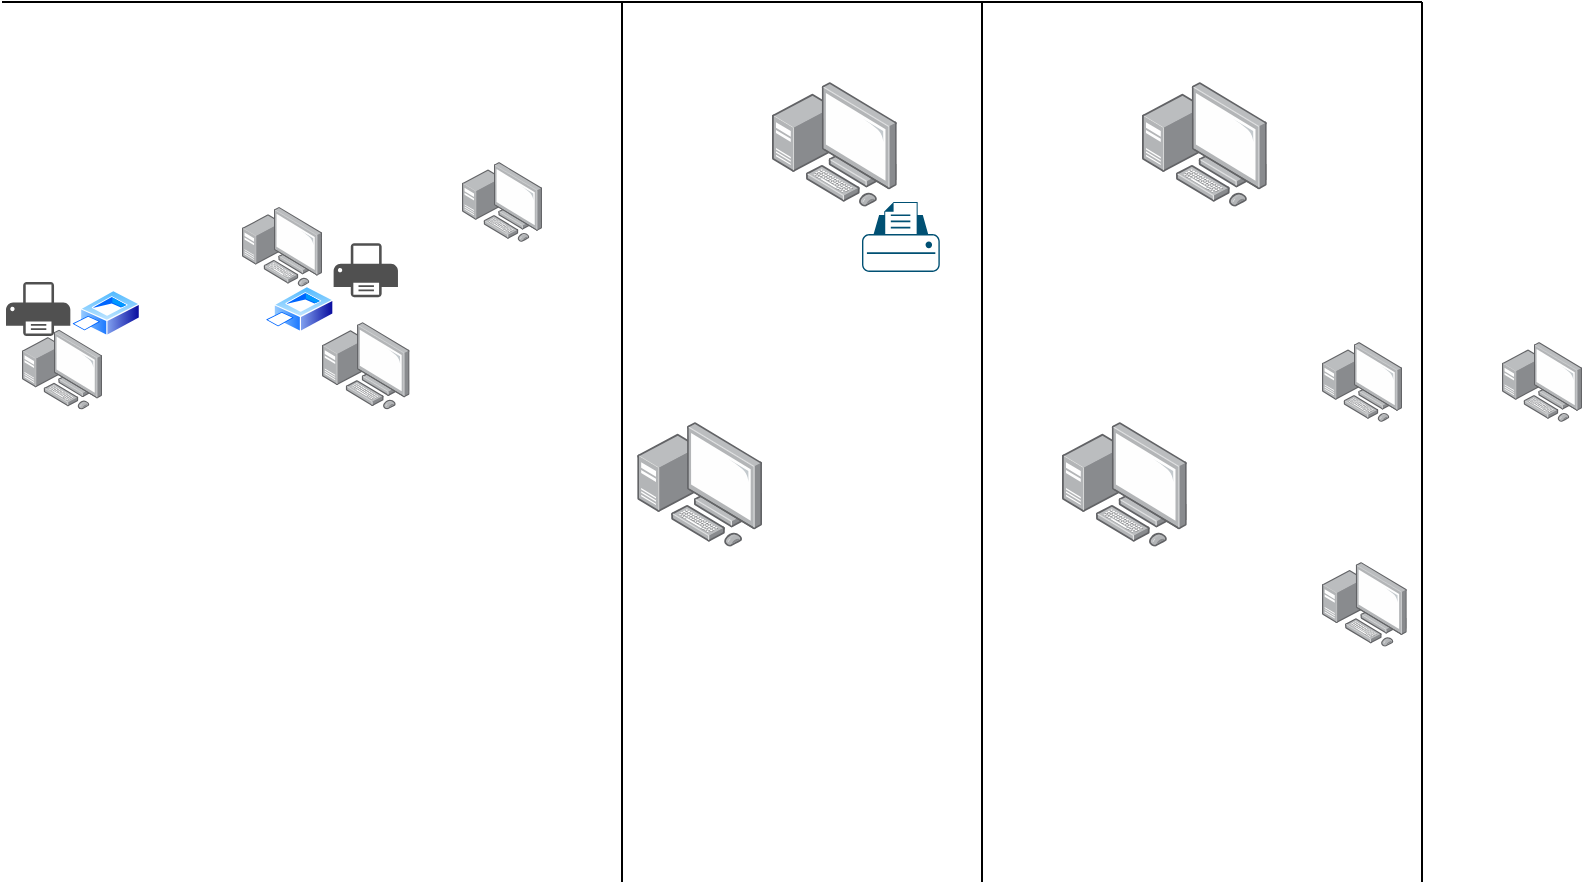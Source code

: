 <mxfile version="22.1.11" type="github">
  <diagram name="Page-1" id="4NyhOxRpybo7_APLJmzr">
    <mxGraphModel dx="1134" dy="957" grid="1" gridSize="10" guides="1" tooltips="1" connect="1" arrows="1" fold="1" page="1" pageScale="1" pageWidth="850" pageHeight="1100" math="0" shadow="0">
      <root>
        <mxCell id="0" />
        <mxCell id="1" parent="0" />
        <mxCell id="tzMBJBVNm4HEO6li2zzV-1" value="" style="endArrow=none;html=1;rounded=0;" edge="1" parent="1">
          <mxGeometry width="50" height="50" relative="1" as="geometry">
            <mxPoint x="750" y="480" as="sourcePoint" />
            <mxPoint x="750" y="40" as="targetPoint" />
          </mxGeometry>
        </mxCell>
        <mxCell id="tzMBJBVNm4HEO6li2zzV-2" value="" style="endArrow=none;html=1;rounded=0;" edge="1" parent="1">
          <mxGeometry width="50" height="50" relative="1" as="geometry">
            <mxPoint x="40" y="40" as="sourcePoint" />
            <mxPoint x="750" y="40" as="targetPoint" />
          </mxGeometry>
        </mxCell>
        <mxCell id="tzMBJBVNm4HEO6li2zzV-3" value="" style="endArrow=none;html=1;rounded=0;" edge="1" parent="1">
          <mxGeometry width="50" height="50" relative="1" as="geometry">
            <mxPoint x="530" y="480" as="sourcePoint" />
            <mxPoint x="530" y="40" as="targetPoint" />
          </mxGeometry>
        </mxCell>
        <mxCell id="tzMBJBVNm4HEO6li2zzV-4" value="" style="image;points=[];aspect=fixed;html=1;align=center;shadow=0;dashed=0;image=img/lib/allied_telesis/computer_and_terminals/Personal_Computer_with_Server.svg;" vertex="1" parent="1">
          <mxGeometry x="700" y="210" width="40" height="40" as="geometry" />
        </mxCell>
        <mxCell id="tzMBJBVNm4HEO6li2zzV-5" value="" style="image;points=[];aspect=fixed;html=1;align=center;shadow=0;dashed=0;image=img/lib/allied_telesis/computer_and_terminals/Personal_Computer_with_Server.svg;" vertex="1" parent="1">
          <mxGeometry x="610" y="80" width="62.4" height="62.4" as="geometry" />
        </mxCell>
        <mxCell id="tzMBJBVNm4HEO6li2zzV-6" value="" style="image;points=[];aspect=fixed;html=1;align=center;shadow=0;dashed=0;image=img/lib/allied_telesis/computer_and_terminals/Personal_Computer_with_Server.svg;" vertex="1" parent="1">
          <mxGeometry x="570" y="250" width="62.4" height="62.4" as="geometry" />
        </mxCell>
        <mxCell id="tzMBJBVNm4HEO6li2zzV-7" value="" style="image;points=[];aspect=fixed;html=1;align=center;shadow=0;dashed=0;image=img/lib/allied_telesis/computer_and_terminals/Personal_Computer_with_Server.svg;" vertex="1" parent="1">
          <mxGeometry x="700" y="320" width="42.4" height="42.4" as="geometry" />
        </mxCell>
        <mxCell id="tzMBJBVNm4HEO6li2zzV-8" value="" style="image;points=[];aspect=fixed;html=1;align=center;shadow=0;dashed=0;image=img/lib/allied_telesis/computer_and_terminals/Personal_Computer_with_Server.svg;" vertex="1" parent="1">
          <mxGeometry x="425" y="80" width="62.4" height="62.4" as="geometry" />
        </mxCell>
        <mxCell id="tzMBJBVNm4HEO6li2zzV-9" value="" style="image;points=[];aspect=fixed;html=1;align=center;shadow=0;dashed=0;image=img/lib/allied_telesis/computer_and_terminals/Personal_Computer_with_Server.svg;" vertex="1" parent="1">
          <mxGeometry x="357.6" y="250" width="62.4" height="62.4" as="geometry" />
        </mxCell>
        <mxCell id="tzMBJBVNm4HEO6li2zzV-10" value="" style="endArrow=none;html=1;rounded=0;" edge="1" parent="1">
          <mxGeometry width="50" height="50" relative="1" as="geometry">
            <mxPoint x="350" y="480" as="sourcePoint" />
            <mxPoint x="350" y="40" as="targetPoint" />
          </mxGeometry>
        </mxCell>
        <mxCell id="tzMBJBVNm4HEO6li2zzV-11" value="" style="image;points=[];aspect=fixed;html=1;align=center;shadow=0;dashed=0;image=img/lib/allied_telesis/computer_and_terminals/Personal_Computer_with_Server.svg;" vertex="1" parent="1">
          <mxGeometry x="270" y="120" width="40" height="40" as="geometry" />
        </mxCell>
        <mxCell id="tzMBJBVNm4HEO6li2zzV-12" value="" style="image;points=[];aspect=fixed;html=1;align=center;shadow=0;dashed=0;image=img/lib/allied_telesis/computer_and_terminals/Personal_Computer_with_Server.svg;" vertex="1" parent="1">
          <mxGeometry x="200" y="200" width="43.8" height="43.8" as="geometry" />
        </mxCell>
        <mxCell id="tzMBJBVNm4HEO6li2zzV-13" value="" style="image;points=[];aspect=fixed;html=1;align=center;shadow=0;dashed=0;image=img/lib/allied_telesis/computer_and_terminals/Personal_Computer_with_Server.svg;" vertex="1" parent="1">
          <mxGeometry x="160" y="142.4" width="40" height="40" as="geometry" />
        </mxCell>
        <mxCell id="tzMBJBVNm4HEO6li2zzV-14" value="" style="image;points=[];aspect=fixed;html=1;align=center;shadow=0;dashed=0;image=img/lib/allied_telesis/computer_and_terminals/Personal_Computer_with_Server.svg;" vertex="1" parent="1">
          <mxGeometry x="50" y="203.8" width="40" height="40" as="geometry" />
        </mxCell>
        <mxCell id="tzMBJBVNm4HEO6li2zzV-15" value="" style="sketch=0;pointerEvents=1;shadow=0;dashed=0;html=1;strokeColor=none;fillColor=#505050;labelPosition=center;verticalLabelPosition=bottom;verticalAlign=top;outlineConnect=0;align=center;shape=mxgraph.office.devices.printer;" vertex="1" parent="1">
          <mxGeometry x="42" y="180" width="32.17" height="27" as="geometry" />
        </mxCell>
        <mxCell id="tzMBJBVNm4HEO6li2zzV-16" value="" style="sketch=0;pointerEvents=1;shadow=0;dashed=0;html=1;strokeColor=none;fillColor=#505050;labelPosition=center;verticalLabelPosition=bottom;verticalAlign=top;outlineConnect=0;align=center;shape=mxgraph.office.devices.printer;" vertex="1" parent="1">
          <mxGeometry x="205.81" y="160.6" width="32.17" height="27" as="geometry" />
        </mxCell>
        <mxCell id="tzMBJBVNm4HEO6li2zzV-17" value="" style="image;aspect=fixed;perimeter=ellipsePerimeter;html=1;align=center;shadow=0;dashed=0;spacingTop=3;image=img/lib/active_directory/printer.svg;" vertex="1" parent="1">
          <mxGeometry x="74.17" y="184" width="34.85" height="23" as="geometry" />
        </mxCell>
        <mxCell id="tzMBJBVNm4HEO6li2zzV-18" value="" style="image;aspect=fixed;perimeter=ellipsePerimeter;html=1;align=center;shadow=0;dashed=0;spacingTop=3;image=img/lib/active_directory/printer.svg;" vertex="1" parent="1">
          <mxGeometry x="170.96" y="182" width="34.85" height="23" as="geometry" />
        </mxCell>
        <mxCell id="tzMBJBVNm4HEO6li2zzV-19" value="" style="image;points=[];aspect=fixed;html=1;align=center;shadow=0;dashed=0;image=img/lib/allied_telesis/computer_and_terminals/Personal_Computer_with_Server.svg;" vertex="1" parent="1">
          <mxGeometry x="790" y="210" width="40" height="40" as="geometry" />
        </mxCell>
        <mxCell id="tzMBJBVNm4HEO6li2zzV-20" value="" style="points=[[0.22,0.185,0],[0.5,0,0],[0.78,0.185,0],[0.975,0.49,0],[1,0.73,0],[0.975,0.97,0],[0.5,1,0],[0.025,0.97,0],[0,0.73,0],[0.025,0.49,0]];verticalLabelPosition=bottom;sketch=0;html=1;verticalAlign=top;aspect=fixed;align=center;pointerEvents=1;shape=mxgraph.cisco19.printer;fillColor=#005073;strokeColor=none;" vertex="1" parent="1">
          <mxGeometry x="470" y="140" width="38.89" height="35" as="geometry" />
        </mxCell>
      </root>
    </mxGraphModel>
  </diagram>
</mxfile>
